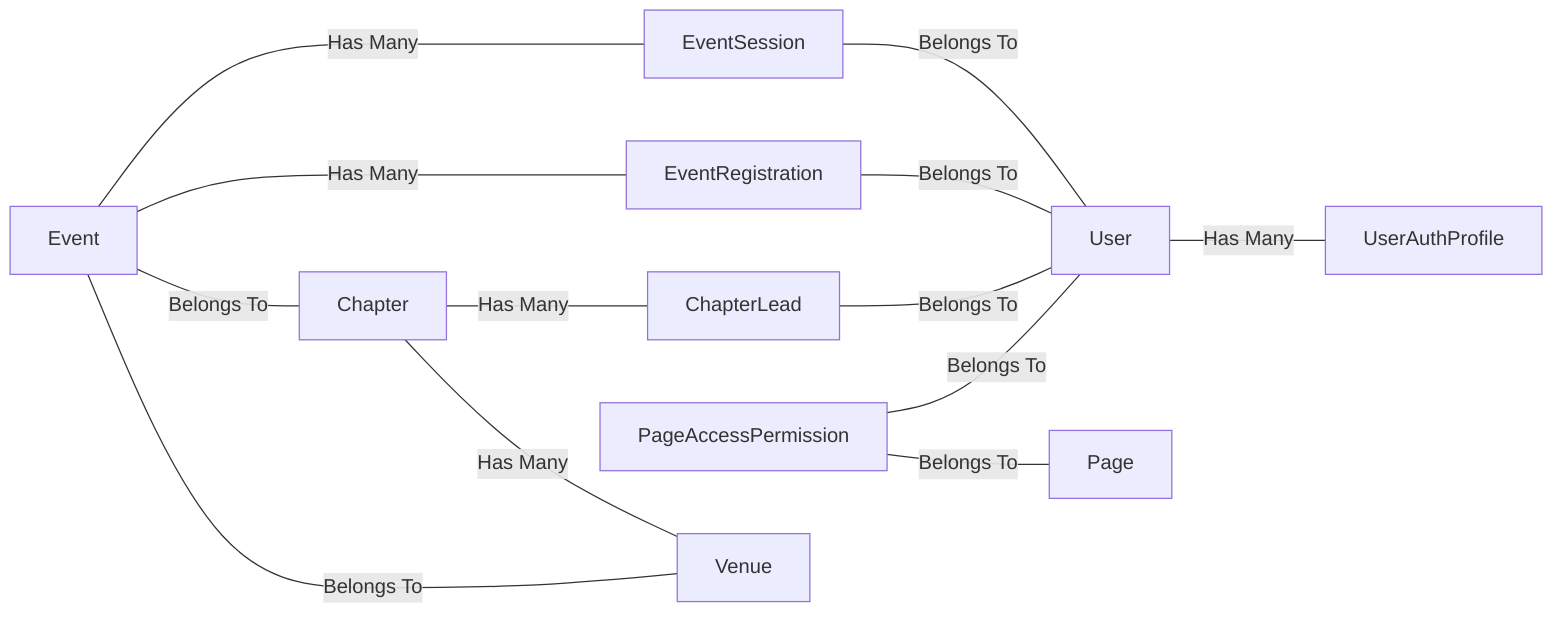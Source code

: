 graph LR

Event---|Has Many|EventSession
Event---|Has Many|EventRegistration
Event---|Belongs To|Chapter
EventSession---|Belongs To|User
Chapter---|Has Many|ChapterLead
ChapterLead---|Belongs To|User
EventRegistration---|Belongs To|User
PageAccessPermission---|Belongs To|User
PageAccessPermission---|Belongs To|Page
User---|Has Many|UserAuthProfile
Event---|Belongs To|Venue
Chapter---|Has Many|Venue